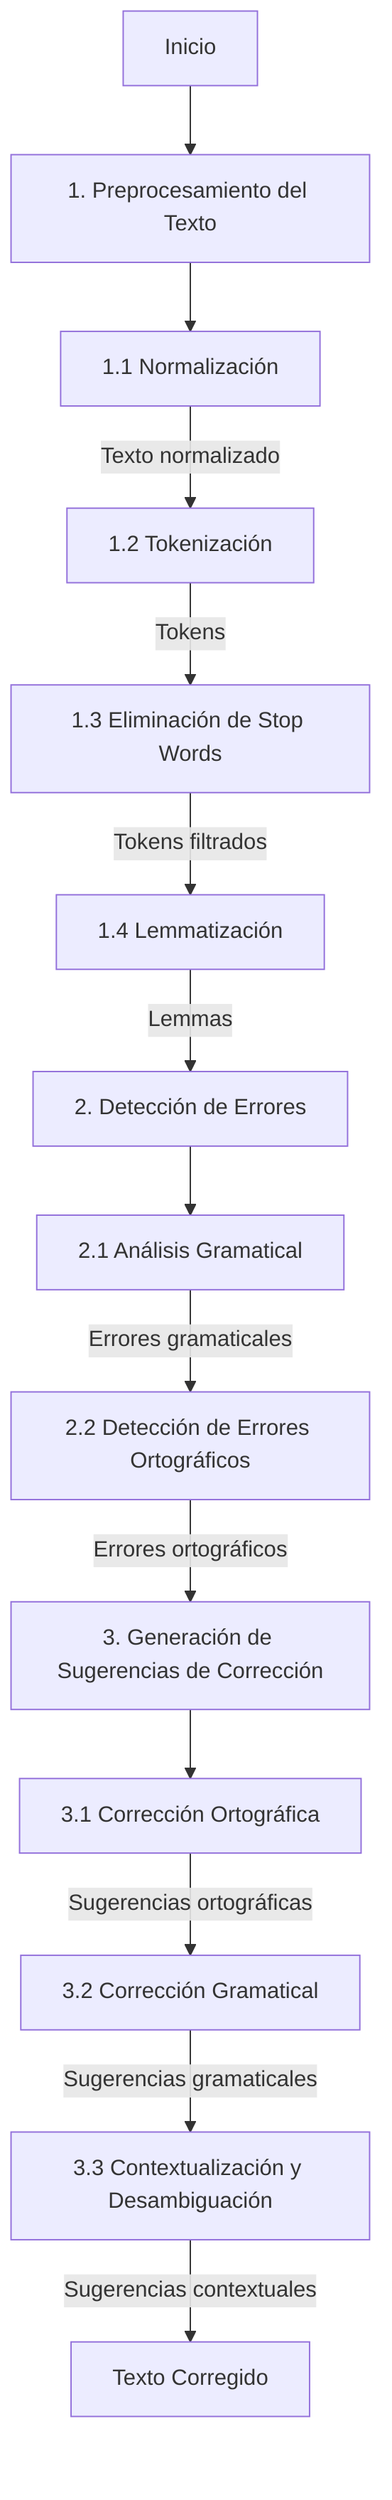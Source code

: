 graph TD
    A[Inicio] --> B1[1. Preprocesamiento del Texto]
    
    B1 --> B1_1[1.1 Normalización]
    B1_1 -->|Texto normalizado| B1_2[1.2 Tokenización]
    B1_2 -->|Tokens| B1_3[1.3 Eliminación de Stop Words]
    B1_3 -->|Tokens filtrados| B1_4[1.4 Lemmatización]
    B1_4 -->|Lemmas| C[2. Detección de Errores]
    
    C --> C1[2.1 Análisis Gramatical]
    C1 -->|Errores gramaticales| C2[2.2 Detección de Errores Ortográficos]
    C2 -->|Errores ortográficos| D[3. Generación de Sugerencias de Corrección]
    
    D --> D1[3.1 Corrección Ortográfica]
    D1 -->|Sugerencias ortográficas| D2[3.2 Corrección Gramatical]
    D2 -->|Sugerencias gramaticales| D3[3.3 Contextualización y Desambiguación]
    D3 -->|Sugerencias contextuales| E[Texto Corregido]